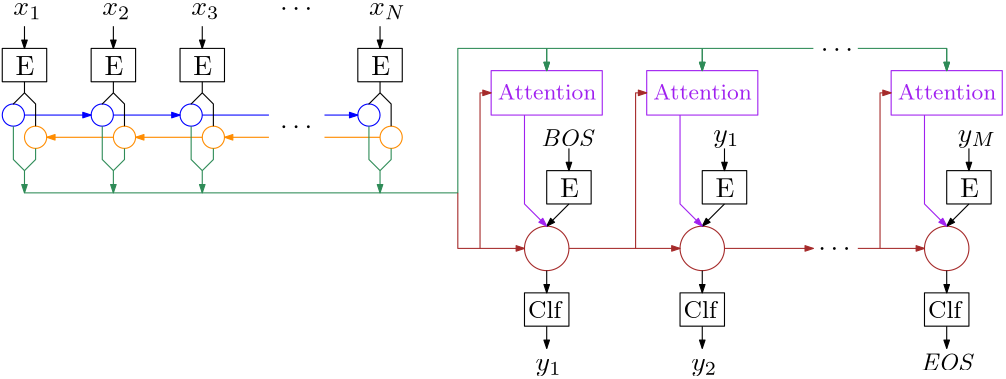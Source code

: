 <?xml version="1.0"?>
<!DOCTYPE ipe SYSTEM "ipe.dtd">
<ipe version="70218" creator="Ipe 7.2.23">
<info created="D:20210505163843" modified="D:20220411070426"/>
<ipestyle name="basic">
<symbol name="arrow/arc(spx)">
<path stroke="sym-stroke" fill="sym-stroke" pen="sym-pen">
0 0 m
-1 0.333 l
-1 -0.333 l
h
</path>
</symbol>
<symbol name="arrow/farc(spx)">
<path stroke="sym-stroke" fill="white" pen="sym-pen">
0 0 m
-1 0.333 l
-1 -0.333 l
h
</path>
</symbol>
<symbol name="arrow/ptarc(spx)">
<path stroke="sym-stroke" fill="sym-stroke" pen="sym-pen">
0 0 m
-1 0.333 l
-0.8 0 l
-1 -0.333 l
h
</path>
</symbol>
<symbol name="arrow/fptarc(spx)">
<path stroke="sym-stroke" fill="white" pen="sym-pen">
0 0 m
-1 0.333 l
-0.8 0 l
-1 -0.333 l
h
</path>
</symbol>
<symbol name="mark/circle(sx)" transformations="translations">
<path fill="sym-stroke">
0.6 0 0 0.6 0 0 e
0.4 0 0 0.4 0 0 e
</path>
</symbol>
<symbol name="mark/disk(sx)" transformations="translations">
<path fill="sym-stroke">
0.6 0 0 0.6 0 0 e
</path>
</symbol>
<symbol name="mark/fdisk(sfx)" transformations="translations">
<group>
<path fill="sym-fill">
0.5 0 0 0.5 0 0 e
</path>
<path fill="sym-stroke" fillrule="eofill">
0.6 0 0 0.6 0 0 e
0.4 0 0 0.4 0 0 e
</path>
</group>
</symbol>
<symbol name="mark/box(sx)" transformations="translations">
<path fill="sym-stroke" fillrule="eofill">
-0.6 -0.6 m
0.6 -0.6 l
0.6 0.6 l
-0.6 0.6 l
h
-0.4 -0.4 m
0.4 -0.4 l
0.4 0.4 l
-0.4 0.4 l
h
</path>
</symbol>
<symbol name="mark/square(sx)" transformations="translations">
<path fill="sym-stroke">
-0.6 -0.6 m
0.6 -0.6 l
0.6 0.6 l
-0.6 0.6 l
h
</path>
</symbol>
<symbol name="mark/fsquare(sfx)" transformations="translations">
<group>
<path fill="sym-fill">
-0.5 -0.5 m
0.5 -0.5 l
0.5 0.5 l
-0.5 0.5 l
h
</path>
<path fill="sym-stroke" fillrule="eofill">
-0.6 -0.6 m
0.6 -0.6 l
0.6 0.6 l
-0.6 0.6 l
h
-0.4 -0.4 m
0.4 -0.4 l
0.4 0.4 l
-0.4 0.4 l
h
</path>
</group>
</symbol>
<symbol name="mark/cross(sx)" transformations="translations">
<group>
<path fill="sym-stroke">
-0.43 -0.57 m
0.57 0.43 l
0.43 0.57 l
-0.57 -0.43 l
h
</path>
<path fill="sym-stroke">
-0.43 0.57 m
0.57 -0.43 l
0.43 -0.57 l
-0.57 0.43 l
h
</path>
</group>
</symbol>
<symbol name="arrow/fnormal(spx)">
<path stroke="sym-stroke" fill="white" pen="sym-pen">
0 0 m
-1 0.333 l
-1 -0.333 l
h
</path>
</symbol>
<symbol name="arrow/pointed(spx)">
<path stroke="sym-stroke" fill="sym-stroke" pen="sym-pen">
0 0 m
-1 0.333 l
-0.8 0 l
-1 -0.333 l
h
</path>
</symbol>
<symbol name="arrow/fpointed(spx)">
<path stroke="sym-stroke" fill="white" pen="sym-pen">
0 0 m
-1 0.333 l
-0.8 0 l
-1 -0.333 l
h
</path>
</symbol>
<symbol name="arrow/linear(spx)">
<path stroke="sym-stroke" pen="sym-pen">
-1 0.333 m
0 0 l
-1 -0.333 l
</path>
</symbol>
<symbol name="arrow/fdouble(spx)">
<path stroke="sym-stroke" fill="white" pen="sym-pen">
0 0 m
-1 0.333 l
-1 -0.333 l
h
-1 0 m
-2 0.333 l
-2 -0.333 l
h
</path>
</symbol>
<symbol name="arrow/double(spx)">
<path stroke="sym-stroke" fill="sym-stroke" pen="sym-pen">
0 0 m
-1 0.333 l
-1 -0.333 l
h
-1 0 m
-2 0.333 l
-2 -0.333 l
h
</path>
</symbol>
<anglesize name="22.5 deg" value="22.5"/>
<anglesize name="30 deg" value="30"/>
<anglesize name="45 deg" value="45"/>
<anglesize name="60 deg" value="60"/>
<anglesize name="90 deg" value="90"/>
<arrowsize name="large" value="10"/>
<arrowsize name="small" value="5"/>
<arrowsize name="tiny" value="3"/>
<color name="blue" value="0 0 1"/>
<color name="brown" value="0.647 0.165 0.165"/>
<color name="darkblue" value="0 0 0.545"/>
<color name="darkcyan" value="0 0.545 0.545"/>
<color name="darkgray" value="0.663"/>
<color name="darkgreen" value="0 0.392 0"/>
<color name="darkmagenta" value="0.545 0 0.545"/>
<color name="darkorange" value="1 0.549 0"/>
<color name="darkred" value="0.545 0 0"/>
<color name="gold" value="1 0.843 0"/>
<color name="gray" value="0.745"/>
<color name="green" value="0 1 0"/>
<color name="lightblue" value="0.678 0.847 0.902"/>
<color name="lightcyan" value="0.878 1 1"/>
<color name="lightgray" value="0.827"/>
<color name="lightgreen" value="0.565 0.933 0.565"/>
<color name="lightyellow" value="1 1 0.878"/>
<color name="navy" value="0 0 0.502"/>
<color name="orange" value="1 0.647 0"/>
<color name="pink" value="1 0.753 0.796"/>
<color name="purple" value="0.627 0.125 0.941"/>
<color name="red" value="1 0 0"/>
<color name="seagreen" value="0.18 0.545 0.341"/>
<color name="turquoise" value="0.251 0.878 0.816"/>
<color name="violet" value="0.933 0.51 0.933"/>
<color name="yellow" value="1 1 0"/>
<dashstyle name="dash dot dotted" value="[4 2 1 2 1 2] 0"/>
<dashstyle name="dash dotted" value="[4 2 1 2] 0"/>
<dashstyle name="dashed" value="[4] 0"/>
<dashstyle name="dotted" value="[1 3] 0"/>
<gridsize name="10 pts (~3.5 mm)" value="10"/>
<gridsize name="14 pts (~5 mm)" value="14"/>
<gridsize name="16 pts (~6 mm)" value="16"/>
<gridsize name="20 pts (~7 mm)" value="20"/>
<gridsize name="28 pts (~10 mm)" value="28"/>
<gridsize name="32 pts (~12 mm)" value="32"/>
<gridsize name="4 pts" value="4"/>
<gridsize name="56 pts (~20 mm)" value="56"/>
<gridsize name="8 pts (~3 mm)" value="8"/>
<opacity name="10%" value="0.1"/>
<opacity name="30%" value="0.3"/>
<opacity name="50%" value="0.5"/>
<opacity name="75%" value="0.75"/>
<pen name="fat" value="1.2"/>
<pen name="heavier" value="0.8"/>
<pen name="ultrafat" value="2"/>
<symbolsize name="large" value="5"/>
<symbolsize name="small" value="2"/>
<symbolsize name="tiny" value="1.1"/>
<textsize name="Huge" value="\Huge"/>
<textsize name="LARGE" value="\LARGE"/>
<textsize name="Large" value="\Large"/>
<textsize name="footnote" value="\footnotesize"/>
<textsize name="huge" value="\huge"/>
<textsize name="large" value="\large"/>
<textsize name="small" value="\small"/>
<textsize name="tiny" value="\tiny"/>
<textstyle name="center" begin="\begin{center}" end="\end{center}"/>
<textstyle name="item" begin="\begin{itemize}\item{}" end="\end{itemize}"/>
<textstyle name="itemize" begin="\begin{itemize}" end="\end{itemize}"/>
<tiling name="falling" angle="-60" step="4" width="1"/>
<tiling name="rising" angle="30" step="4" width="1"/>
</ipestyle>
<page>
<layer name="alpha"/>
<view layers="alpha" active="alpha"/>
<text layer="alpha" matrix="1 0 0 1 -92 0" transformations="translations" pos="124 684" stroke="black" type="label" width="10.163" height="4.294" depth="1.49" valign="baseline" style="math">x_1</text>
<text matrix="1 0 0 1 -60 0" transformations="translations" pos="124 684" stroke="black" type="label" width="10.163" height="4.294" depth="1.49" valign="baseline" style="math">x_2</text>
<text matrix="1 0 0 1 -28 0" transformations="translations" pos="124 684" stroke="black" type="label" width="10.163" height="4.294" depth="1.49" valign="baseline" style="math">x_3</text>
<text matrix="1 0 0 1 36 0" transformations="translations" pos="124 684" stroke="black" type="label" width="13.25" height="4.294" depth="1.49" valign="baseline" style="math">x_N</text>
<text matrix="1 0 0 1 4 0" transformations="translations" pos="124 684" stroke="black" type="label" width="11.623" height="4.428" depth="0" valign="baseline" style="math">\cdots</text>
<path stroke="black">
28 672 m
28 660 l
44 660 l
44 672 l
h
</path>
<text matrix="1 0 0 1 -23.814 -2.79072" transformations="translations" pos="52 672" stroke="black" type="minipage" width="16" height="5.898" depth="0.91" valign="top" style="center">E</text>
<path stroke="black" arrow="normal/tiny">
36 680 m
36 672 l
</path>
<path matrix="1 0 0 1 32 0" stroke="black">
28 672 m
28 660 l
44 660 l
44 672 l
h
</path>
<text matrix="1 0 0 1 8.186 -2.79072" transformations="translations" pos="52 672" stroke="black" type="minipage" width="16" height="5.898" depth="0.91" valign="top" style="center">E</text>
<path matrix="1 0 0 1 32 0" stroke="black" arrow="normal/tiny">
36 680 m
36 672 l
</path>
<path matrix="1 0 0 1 64 0" stroke="black">
28 672 m
28 660 l
44 660 l
44 672 l
h
</path>
<text matrix="1 0 0 1 40.186 -2.79072" transformations="translations" pos="52 672" stroke="black" type="minipage" width="16" height="5.898" depth="0.91" valign="top" style="center">E</text>
<path matrix="1 0 0 1 64 0" stroke="black" arrow="normal/tiny">
36 680 m
36 672 l
</path>
<path matrix="1 0 0 1 128 0" stroke="black">
28 672 m
28 660 l
44 660 l
44 672 l
h
</path>
<text matrix="1 0 0 1 104.186 -2.79072" transformations="translations" pos="52 672" stroke="black" type="minipage" width="16" height="5.898" depth="0.91" valign="top" style="center">E</text>
<path matrix="1 0 0 1 128 0" stroke="black" arrow="normal/tiny">
36 680 m
36 672 l
</path>
<path stroke="blue">
4 0 0 4 32 648 e
</path>
<path stroke="darkorange">
4 0 0 4 40 640 e
</path>
<path matrix="1 0 0 1 32 0" stroke="blue">
4 0 0 4 32 648 e
</path>
<path matrix="1 0 0 1 32 0" stroke="darkorange">
4 0 0 4 40 640 e
</path>
<path matrix="1 0 0 1 64 0" stroke="blue">
4 0 0 4 32 648 e
</path>
<path matrix="1 0 0 1 64 0" stroke="darkorange">
4 0 0 4 40 640 e
</path>
<path matrix="1 0 0 1 128 0" stroke="blue">
4 0 0 4 32 648 e
</path>
<path matrix="1 0 0 1 128 0" stroke="darkorange">
4 0 0 4 40 640 e
</path>
<path stroke="blue" arrow="normal/tiny">
36 648 m
60 648 l
</path>
<path matrix="1 0 0 1 32 0" stroke="blue" arrow="normal/tiny">
36 648 m
60 648 l
</path>
<path stroke="blue">
100 648 m
124 648 l
</path>
<path stroke="blue" arrow="normal/tiny">
144 648 m
156 648 l
</path>
<path stroke="darkorange" arrow="normal/tiny">
68 640 m
44 640 l
</path>
<path matrix="1 0 0 1 32 0" stroke="darkorange" arrow="normal/tiny">
68 640 m
44 640 l
</path>
<path stroke="darkorange">
164 640 m
144 640 l
</path>
<path stroke="darkorange" arrow="normal/tiny">
124 640 m
108 640 l
</path>
<text matrix="1 0 0 1 4 -42.4978" transformations="translations" pos="124 684" stroke="black" type="label" width="11.623" height="4.428" depth="0" valign="baseline" style="math">\cdots</text>
<path stroke="seagreen" arrow="normal/tiny">
32 644 m
32 632 l
36 628 l
36 620 l
</path>
<path stroke="seagreen">
40 636 m
40 632 l
36 628 l
</path>
<path matrix="1 0 0 1 32 0" stroke="seagreen" arrow="normal/tiny">
32 644 m
32 632 l
36 628 l
36 620 l
</path>
<path matrix="1 0 0 1 32 0" stroke="seagreen">
40 636 m
40 632 l
36 628 l
</path>
<path matrix="1 0 0 1 64 0" stroke="seagreen" arrow="normal/tiny">
32 644 m
32 632 l
36 628 l
36 620 l
</path>
<path matrix="1 0 0 1 64 0" stroke="seagreen">
40 636 m
40 632 l
36 628 l
</path>
<path matrix="1 0 0 1 128 0" stroke="seagreen" arrow="normal/tiny">
32 644 m
32 632 l
36 628 l
36 620 l
</path>
<path matrix="1 0 0 1 128 0" stroke="seagreen">
40 636 m
40 632 l
36 628 l
</path>
<path stroke="seagreen">
36 620 m
192 620 l
192 672 l
320 672 l
</path>
<path matrix="1 0 0 1 16 -8" stroke="brown">
8 0 0 8 208 608 e
</path>
<text matrix="1 0 0 1 17.904 12.7442" transformations="translations" pos="204 624" stroke="black" type="label" width="19.772" height="6.127" depth="0" valign="baseline" size="small" style="math">\mathit{BOS}</text>
<path stroke="black">
36 660 m
36 656 l
32 652 l
36 656 l
</path>
<path stroke="black">
36 656 m
40 652 l
40 644 l
</path>
<path matrix="1 0 0 1 32 0" stroke="black">
36 660 m
36 656 l
32 652 l
36 656 l
</path>
<path matrix="1 0 0 1 32 0" stroke="black">
36 656 m
40 652 l
40 644 l
</path>
<path matrix="1 0 0 1 64 0" stroke="black">
36 660 m
36 656 l
32 652 l
36 656 l
</path>
<path matrix="1 0 0 1 64 0" stroke="black">
36 656 m
40 652 l
40 644 l
</path>
<path matrix="1 0 0 1 128 0" stroke="black">
36 660 m
36 656 l
32 652 l
36 656 l
</path>
<path matrix="1 0 0 1 128 0" stroke="black">
36 656 m
40 652 l
40 644 l
</path>
<path matrix="1 0 0 1 196 -44" stroke="black">
28 672 m
28 660 l
44 660 l
44 672 l
h
</path>
<text matrix="1 0 0 1 172.186 -46.7907" transformations="translations" pos="52 672" stroke="black" type="minipage" width="16" height="5.898" depth="0.91" valign="top" style="center">E</text>
<path matrix="1 0 0 1 196 -44" stroke="black" arrow="normal/tiny">
36 680 m
36 672 l
</path>
<path stroke="black" arrow="normal/tiny">
232 616 m
224 608 l
</path>
<path stroke="purple">
204 664 m
204 648 l
244 648 l
244 664 l
h
</path>
<text matrix="1 0 0 1 152.143 -12.9731" transformations="translations" pos="52 672" stroke="purple" type="minipage" width="40" height="5.216" depth="0.23" valign="top" size="footnote" style="center">Attention</text>
<path stroke="seagreen" arrow="normal/tiny">
224 672 m
224 664 l
</path>
<path stroke="seagreen" arrow="normal/tiny">
224 672 m
224 664 l
</path>
<path stroke="brown" arrow="normal/tiny">
192 620 m
192 600 l
216 600 l
</path>
<path stroke="brown" arrow="normal/tiny">
200 600 m
200 656 l
204 656 l
</path>
<path stroke="purple" arrow="normal/tiny">
216 648 m
216 616 l
224 608 l
</path>
<path stroke="black" arrow="normal/tiny">
224 592 m
224 584 l
</path>
<path matrix="1 0 0 1 188 -88" stroke="black">
28 672 m
28 660 l
44 660 l
44 672 l
h
</path>
<text matrix="1 0 0 1 164.186 -90.7907" transformations="translations" pos="52 672" stroke="black" type="minipage" width="16" height="5.607" depth="0.62" valign="top" size="small" style="center">Clf\kern0.2em</text>
<path matrix="1 0 0 1 0 -20" stroke="black" arrow="normal/tiny">
224 592 m
224 584 l
</path>
<text matrix="1 0 0 1 96 -128" transformations="translations" pos="124 684" stroke="black" type="label" width="9.354" height="4.297" depth="1.93" valign="baseline" style="math">y_1</text>
<path stroke="brown" arrow="normal/tiny">
232 600 m
272 600 l
</path>
<path matrix="1 0 0 1 72 -8" stroke="brown">
8 0 0 8 208 608 e
</path>
<text matrix="1 0 0 1 80 14.3256" transformations="translations" pos="204 624" stroke="black" type="label" width="9.354" height="4.297" depth="1.93" valign="baseline" style="math">y_1</text>
<path matrix="1 0 0 1 252 -44" stroke="black">
28 672 m
28 660 l
44 660 l
44 672 l
h
</path>
<text matrix="1 0 0 1 228.186 -46.7907" transformations="translations" pos="52 672" stroke="black" type="minipage" width="16" height="5.898" depth="0.91" valign="top" style="center">E</text>
<path matrix="1 0 0 1 252 -44" stroke="black" arrow="normal/tiny">
36 680 m
36 672 l
</path>
<path matrix="1 0 0 1 56 0" stroke="black" arrow="normal/tiny">
232 616 m
224 608 l
</path>
<path matrix="1 0 0 1 56 0" stroke="purple">
204 664 m
204 648 l
244 648 l
244 664 l
h
</path>
<text matrix="1 0 0 1 208.143 -12.9731" transformations="translations" pos="52 672" stroke="purple" type="minipage" width="40" height="5.216" depth="0.23" valign="top" size="footnote" style="center">Attention</text>
<path matrix="1 0 0 1 56 0" stroke="seagreen" arrow="normal/tiny">
224 672 m
224 664 l
</path>
<path matrix="1 0 0 1 56 0" stroke="seagreen" arrow="normal/tiny">
224 672 m
224 664 l
</path>
<path matrix="1 0 0 1 56 0" stroke="brown" arrow="normal/tiny">
200 600 m
200 656 l
204 656 l
</path>
<path matrix="1 0 0 1 56 0" stroke="purple" arrow="normal/tiny">
216 648 m
216 616 l
224 608 l
</path>
<path matrix="1 0 0 1 56 0" stroke="black" arrow="normal/tiny">
224 592 m
224 584 l
</path>
<path matrix="1 0 0 1 244 -88" stroke="black">
28 672 m
28 660 l
44 660 l
44 672 l
h
</path>
<text matrix="1 0 0 1 220.186 -90.7907" transformations="translations" pos="52 672" stroke="black" type="minipage" width="16" height="5.607" depth="0.62" valign="top" size="small" style="center">Clf\kern0.2em</text>
<path matrix="1 0 0 1 56 -20" stroke="black" arrow="normal/tiny">
224 592 m
224 584 l
</path>
<text matrix="1 0 0 1 152 -128" transformations="translations" pos="124 684" stroke="black" type="label" width="9.354" height="4.297" depth="1.93" valign="baseline" style="math">y_2</text>
<path matrix="1 0 0 1 56 0" stroke="brown" arrow="normal/tiny">
232 600 m
264 600 l
</path>
<text matrix="1 0 0 1 198.684 -14.7588" transformations="translations" pos="124 684" stroke="black" type="label" width="11.623" height="4.428" depth="0" valign="baseline" style="math">\cdots</text>
<text matrix="1 0 0 1 197.742 -86.3522" transformations="translations" pos="124 684" stroke="black" type="label" width="11.623" height="4.428" depth="0" valign="baseline" style="math">\cdots</text>
<path stroke="brown" arrow="normal/tiny">
336 600 m
360 600 l
</path>
<path matrix="1 0 0 1 160 -8" stroke="brown">
8 0 0 8 208 608 e
</path>
<text matrix="1 0 0 1 168 14.3256" transformations="translations" pos="204 624" stroke="black" type="label" width="13.728" height="4.297" depth="1.93" valign="baseline" style="math">y_M</text>
<path matrix="1 0 0 1 340 -44" stroke="black">
28 672 m
28 660 l
44 660 l
44 672 l
h
</path>
<text matrix="1 0 0 1 316.186 -46.7907" transformations="translations" pos="52 672" stroke="black" type="minipage" width="16" height="5.898" depth="0.91" valign="top" style="center">E</text>
<path matrix="1 0 0 1 340 -44" stroke="black" arrow="normal/tiny">
36 680 m
36 672 l
</path>
<path matrix="1 0 0 1 144 0" stroke="black" arrow="normal/tiny">
232 616 m
224 608 l
</path>
<path matrix="1 0 0 1 144 0" stroke="purple">
204 664 m
204 648 l
244 648 l
244 664 l
h
</path>
<text matrix="1 0 0 1 296.143 -12.9731" transformations="translations" pos="52 672" stroke="purple" type="minipage" width="40" height="5.216" depth="0.23" valign="top" size="footnote" style="center">Attention</text>
<path matrix="1 0 0 1 144 0" stroke="seagreen" arrow="normal/tiny">
224 672 m
224 664 l
</path>
<path stroke="seagreen" arrow="normal/tiny">
336 672 m
368 672 l
368 664 l
</path>
<path matrix="1 0 0 1 144 0" stroke="brown" arrow="normal/tiny">
200 600 m
200 656 l
204 656 l
</path>
<path matrix="1 0 0 1 144 0" stroke="purple" arrow="normal/tiny">
216 648 m
216 616 l
224 608 l
</path>
<path matrix="1 0 0 1 144 0" stroke="black" arrow="normal/tiny">
224 592 m
224 584 l
</path>
<path matrix="1 0 0 1 332 -88" stroke="black">
28 672 m
28 660 l
44 660 l
44 672 l
h
</path>
<text matrix="1 0 0 1 308.186 -90.7907" transformations="translations" pos="52 672" stroke="black" type="minipage" width="16" height="5.607" depth="0.62" valign="top" size="small" style="center">Clf\kern0.2em</text>
<path matrix="1 0 0 1 144 -20" stroke="black" arrow="normal/tiny">
224 592 m
224 584 l
</path>
<text matrix="1 0 0 1 234.644 -127.935" transformations="translations" pos="124 684" stroke="black" type="label" width="19.537" height="6.127" depth="0" valign="baseline" size="small" style="math">\mathit{EOS}</text>
</page>
</ipe>

